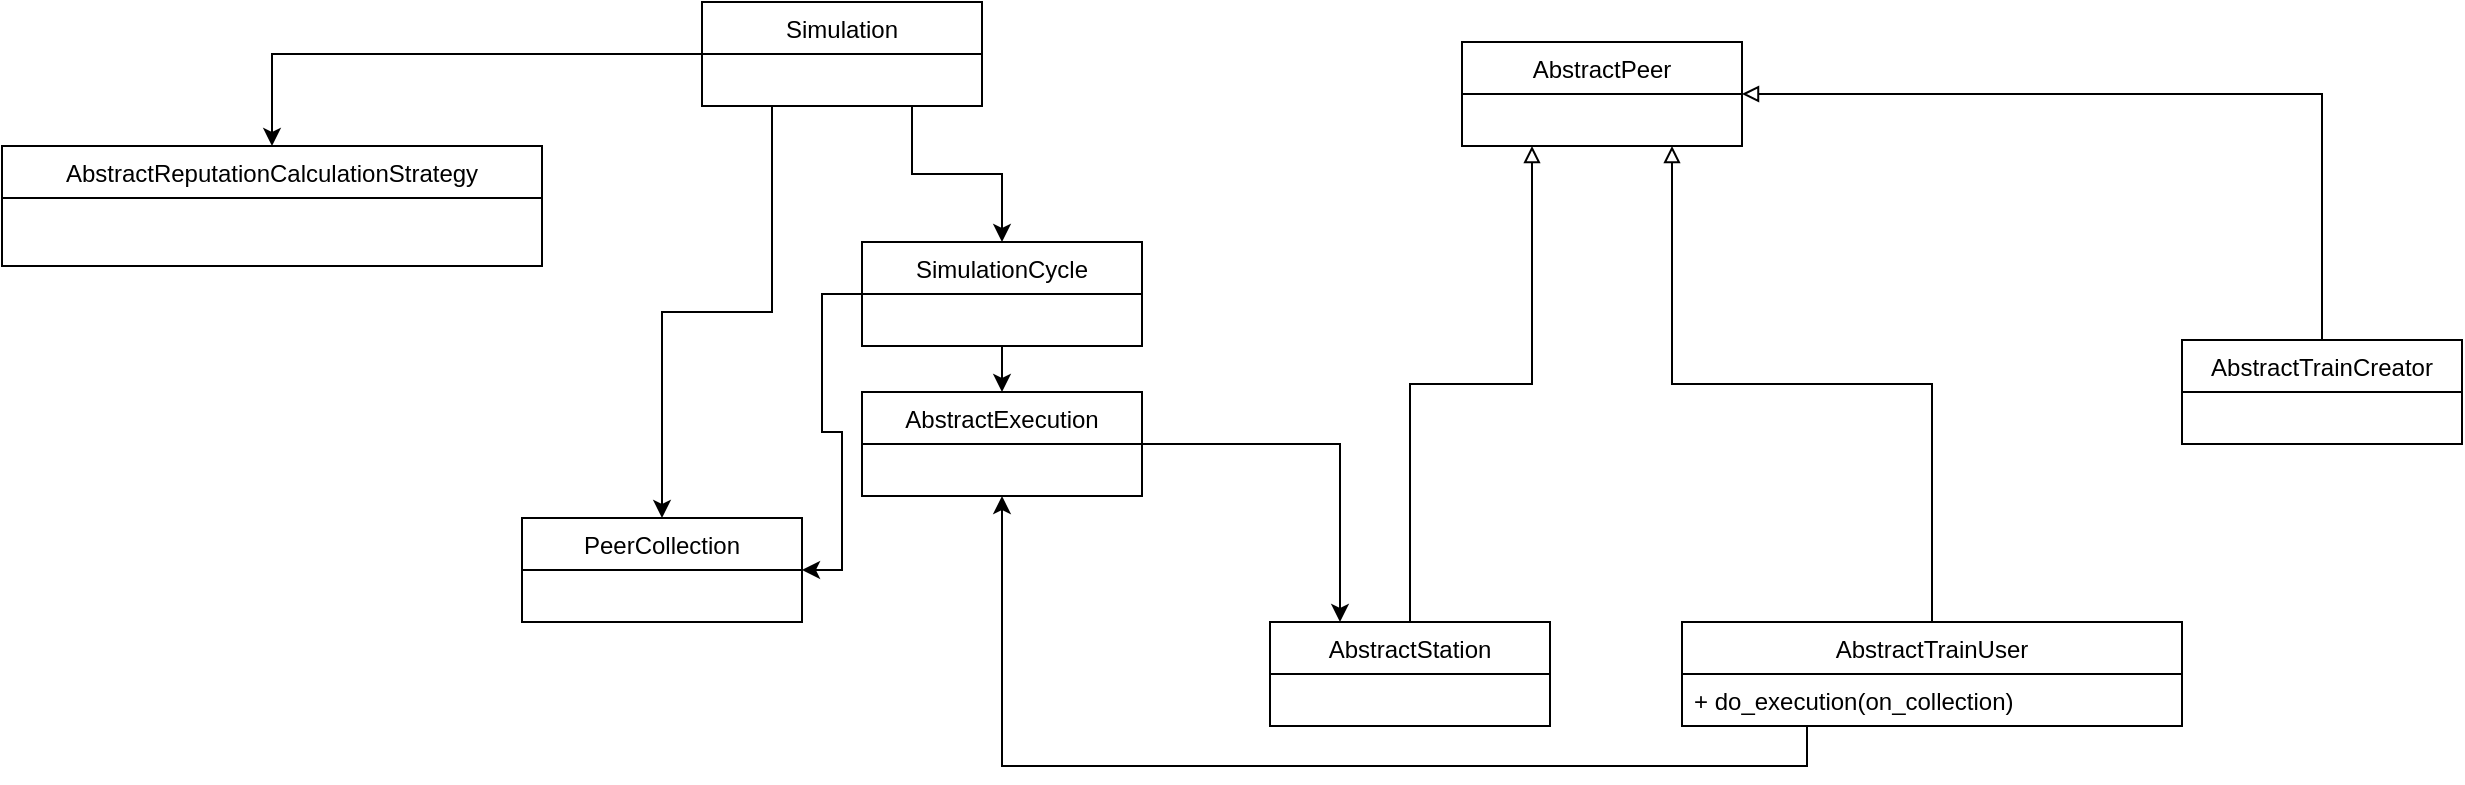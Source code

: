 <mxfile version="14.1.8" type="device"><diagram id="66FGdjwdLnYz7jJtFPUP" name="Seite-1"><mxGraphModel dx="2222" dy="1029" grid="1" gridSize="10" guides="1" tooltips="1" connect="1" arrows="1" fold="1" page="1" pageScale="1" pageWidth="827" pageHeight="1169" math="0" shadow="0"><root><mxCell id="0"/><mxCell id="1" parent="0"/><mxCell id="qxyfevuk5zI-nirKKTRf-1" value="AbstractPeer" style="swimlane;fontStyle=0;childLayout=stackLayout;horizontal=1;startSize=26;fillColor=none;horizontalStack=0;resizeParent=1;resizeParentMax=0;resizeLast=0;collapsible=1;marginBottom=0;" vertex="1" parent="1"><mxGeometry x="510" y="410" width="140" height="52" as="geometry"/></mxCell><mxCell id="qxyfevuk5zI-nirKKTRf-8" style="edgeStyle=orthogonalEdgeStyle;rounded=0;orthogonalLoop=1;jettySize=auto;html=1;exitX=0.5;exitY=0;exitDx=0;exitDy=0;entryX=0.25;entryY=1;entryDx=0;entryDy=0;endArrow=block;endFill=0;" edge="1" parent="1" source="qxyfevuk5zI-nirKKTRf-7" target="qxyfevuk5zI-nirKKTRf-1"><mxGeometry relative="1" as="geometry"><mxPoint x="580" y="611" as="targetPoint"/></mxGeometry></mxCell><mxCell id="qxyfevuk5zI-nirKKTRf-7" value="AbstractStation" style="swimlane;fontStyle=0;childLayout=stackLayout;horizontal=1;startSize=26;fillColor=none;horizontalStack=0;resizeParent=1;resizeParentMax=0;resizeLast=0;collapsible=1;marginBottom=0;" vertex="1" parent="1"><mxGeometry x="414" y="700" width="140" height="52" as="geometry"/></mxCell><mxCell id="qxyfevuk5zI-nirKKTRf-10" style="edgeStyle=orthogonalEdgeStyle;rounded=0;orthogonalLoop=1;jettySize=auto;html=1;exitX=0.5;exitY=0;exitDx=0;exitDy=0;endArrow=block;endFill=0;entryX=0.75;entryY=1;entryDx=0;entryDy=0;" edge="1" parent="1" source="qxyfevuk5zI-nirKKTRf-9" target="qxyfevuk5zI-nirKKTRf-1"><mxGeometry relative="1" as="geometry"><mxPoint x="580" y="610" as="targetPoint"/></mxGeometry></mxCell><mxCell id="qxyfevuk5zI-nirKKTRf-19" style="edgeStyle=orthogonalEdgeStyle;rounded=0;orthogonalLoop=1;jettySize=auto;html=1;exitX=0.25;exitY=1;exitDx=0;exitDy=0;entryX=0.5;entryY=1;entryDx=0;entryDy=0;endArrow=classic;endFill=1;" edge="1" parent="1" source="qxyfevuk5zI-nirKKTRf-9" target="qxyfevuk5zI-nirKKTRf-15"><mxGeometry relative="1" as="geometry"/></mxCell><mxCell id="qxyfevuk5zI-nirKKTRf-9" value="AbstractTrainUser" style="swimlane;fontStyle=0;childLayout=stackLayout;horizontal=1;startSize=26;fillColor=none;horizontalStack=0;resizeParent=1;resizeParentMax=0;resizeLast=0;collapsible=1;marginBottom=0;" vertex="1" parent="1"><mxGeometry x="620" y="700" width="250" height="52" as="geometry"/></mxCell><mxCell id="qxyfevuk5zI-nirKKTRf-28" value="+ do_execution(on_collection)" style="text;strokeColor=none;fillColor=none;align=left;verticalAlign=top;spacingLeft=4;spacingRight=4;overflow=hidden;rotatable=0;points=[[0,0.5],[1,0.5]];portConstraint=eastwest;" vertex="1" parent="qxyfevuk5zI-nirKKTRf-9"><mxGeometry y="26" width="250" height="26" as="geometry"/></mxCell><mxCell id="qxyfevuk5zI-nirKKTRf-12" style="edgeStyle=orthogonalEdgeStyle;rounded=0;orthogonalLoop=1;jettySize=auto;html=1;exitX=0.5;exitY=0;exitDx=0;exitDy=0;entryX=1;entryY=0.5;entryDx=0;entryDy=0;endArrow=block;endFill=0;" edge="1" parent="1" source="qxyfevuk5zI-nirKKTRf-11" target="qxyfevuk5zI-nirKKTRf-1"><mxGeometry relative="1" as="geometry"/></mxCell><mxCell id="qxyfevuk5zI-nirKKTRf-11" value="AbstractTrainCreator" style="swimlane;fontStyle=0;childLayout=stackLayout;horizontal=1;startSize=26;fillColor=none;horizontalStack=0;resizeParent=1;resizeParentMax=0;resizeLast=0;collapsible=1;marginBottom=0;" vertex="1" parent="1"><mxGeometry x="870" y="559" width="140" height="52" as="geometry"/></mxCell><mxCell id="qxyfevuk5zI-nirKKTRf-23" style="edgeStyle=orthogonalEdgeStyle;rounded=0;orthogonalLoop=1;jettySize=auto;html=1;exitX=0.25;exitY=1;exitDx=0;exitDy=0;entryX=0.5;entryY=0;entryDx=0;entryDy=0;endArrow=classic;endFill=1;" edge="1" parent="1" source="qxyfevuk5zI-nirKKTRf-13" target="qxyfevuk5zI-nirKKTRf-22"><mxGeometry relative="1" as="geometry"/></mxCell><mxCell id="qxyfevuk5zI-nirKKTRf-24" style="edgeStyle=orthogonalEdgeStyle;rounded=0;orthogonalLoop=1;jettySize=auto;html=1;exitX=0;exitY=0.5;exitDx=0;exitDy=0;entryX=0.5;entryY=0;entryDx=0;entryDy=0;endArrow=classic;endFill=1;" edge="1" parent="1" source="qxyfevuk5zI-nirKKTRf-13" target="qxyfevuk5zI-nirKKTRf-20"><mxGeometry relative="1" as="geometry"/></mxCell><mxCell id="qxyfevuk5zI-nirKKTRf-26" style="edgeStyle=orthogonalEdgeStyle;rounded=0;orthogonalLoop=1;jettySize=auto;html=1;exitX=0.75;exitY=1;exitDx=0;exitDy=0;endArrow=classic;endFill=1;" edge="1" parent="1" source="qxyfevuk5zI-nirKKTRf-13" target="qxyfevuk5zI-nirKKTRf-25"><mxGeometry relative="1" as="geometry"/></mxCell><mxCell id="qxyfevuk5zI-nirKKTRf-13" value="Simulation" style="swimlane;fontStyle=0;childLayout=stackLayout;horizontal=1;startSize=26;fillColor=none;horizontalStack=0;resizeParent=1;resizeParentMax=0;resizeLast=0;collapsible=1;marginBottom=0;" vertex="1" parent="1"><mxGeometry x="130" y="390" width="140" height="52" as="geometry"/></mxCell><mxCell id="qxyfevuk5zI-nirKKTRf-17" style="edgeStyle=orthogonalEdgeStyle;rounded=0;orthogonalLoop=1;jettySize=auto;html=1;exitX=1;exitY=0.5;exitDx=0;exitDy=0;entryX=0.25;entryY=0;entryDx=0;entryDy=0;endArrow=classic;endFill=1;" edge="1" parent="1" source="qxyfevuk5zI-nirKKTRf-15" target="qxyfevuk5zI-nirKKTRf-7"><mxGeometry relative="1" as="geometry"/></mxCell><mxCell id="qxyfevuk5zI-nirKKTRf-15" value="AbstractExecution" style="swimlane;fontStyle=0;childLayout=stackLayout;horizontal=1;startSize=26;fillColor=none;horizontalStack=0;resizeParent=1;resizeParentMax=0;resizeLast=0;collapsible=1;marginBottom=0;" vertex="1" parent="1"><mxGeometry x="210" y="585" width="140" height="52" as="geometry"/></mxCell><mxCell id="qxyfevuk5zI-nirKKTRf-20" value="AbstractReputationCalculationStrategy" style="swimlane;fontStyle=0;childLayout=stackLayout;horizontal=1;startSize=26;fillColor=none;horizontalStack=0;resizeParent=1;resizeParentMax=0;resizeLast=0;collapsible=1;marginBottom=0;" vertex="1" parent="1"><mxGeometry x="-220" y="462" width="270" height="60" as="geometry"/></mxCell><mxCell id="qxyfevuk5zI-nirKKTRf-22" value="PeerCollection" style="swimlane;fontStyle=0;childLayout=stackLayout;horizontal=1;startSize=26;fillColor=none;horizontalStack=0;resizeParent=1;resizeParentMax=0;resizeLast=0;collapsible=1;marginBottom=0;" vertex="1" parent="1"><mxGeometry x="40" y="648" width="140" height="52" as="geometry"/></mxCell><mxCell id="qxyfevuk5zI-nirKKTRf-27" style="edgeStyle=orthogonalEdgeStyle;rounded=0;orthogonalLoop=1;jettySize=auto;html=1;exitX=0.5;exitY=1;exitDx=0;exitDy=0;entryX=0.5;entryY=0;entryDx=0;entryDy=0;endArrow=classic;endFill=1;" edge="1" parent="1" source="qxyfevuk5zI-nirKKTRf-25" target="qxyfevuk5zI-nirKKTRf-15"><mxGeometry relative="1" as="geometry"/></mxCell><mxCell id="qxyfevuk5zI-nirKKTRf-29" style="edgeStyle=orthogonalEdgeStyle;rounded=0;orthogonalLoop=1;jettySize=auto;html=1;exitX=0;exitY=0.5;exitDx=0;exitDy=0;entryX=1;entryY=0.5;entryDx=0;entryDy=0;endArrow=classic;endFill=1;" edge="1" parent="1" source="qxyfevuk5zI-nirKKTRf-25" target="qxyfevuk5zI-nirKKTRf-22"><mxGeometry relative="1" as="geometry"/></mxCell><mxCell id="qxyfevuk5zI-nirKKTRf-25" value="SimulationCycle" style="swimlane;fontStyle=0;childLayout=stackLayout;horizontal=1;startSize=26;fillColor=none;horizontalStack=0;resizeParent=1;resizeParentMax=0;resizeLast=0;collapsible=1;marginBottom=0;" vertex="1" parent="1"><mxGeometry x="210" y="510" width="140" height="52" as="geometry"/></mxCell></root></mxGraphModel></diagram></mxfile>